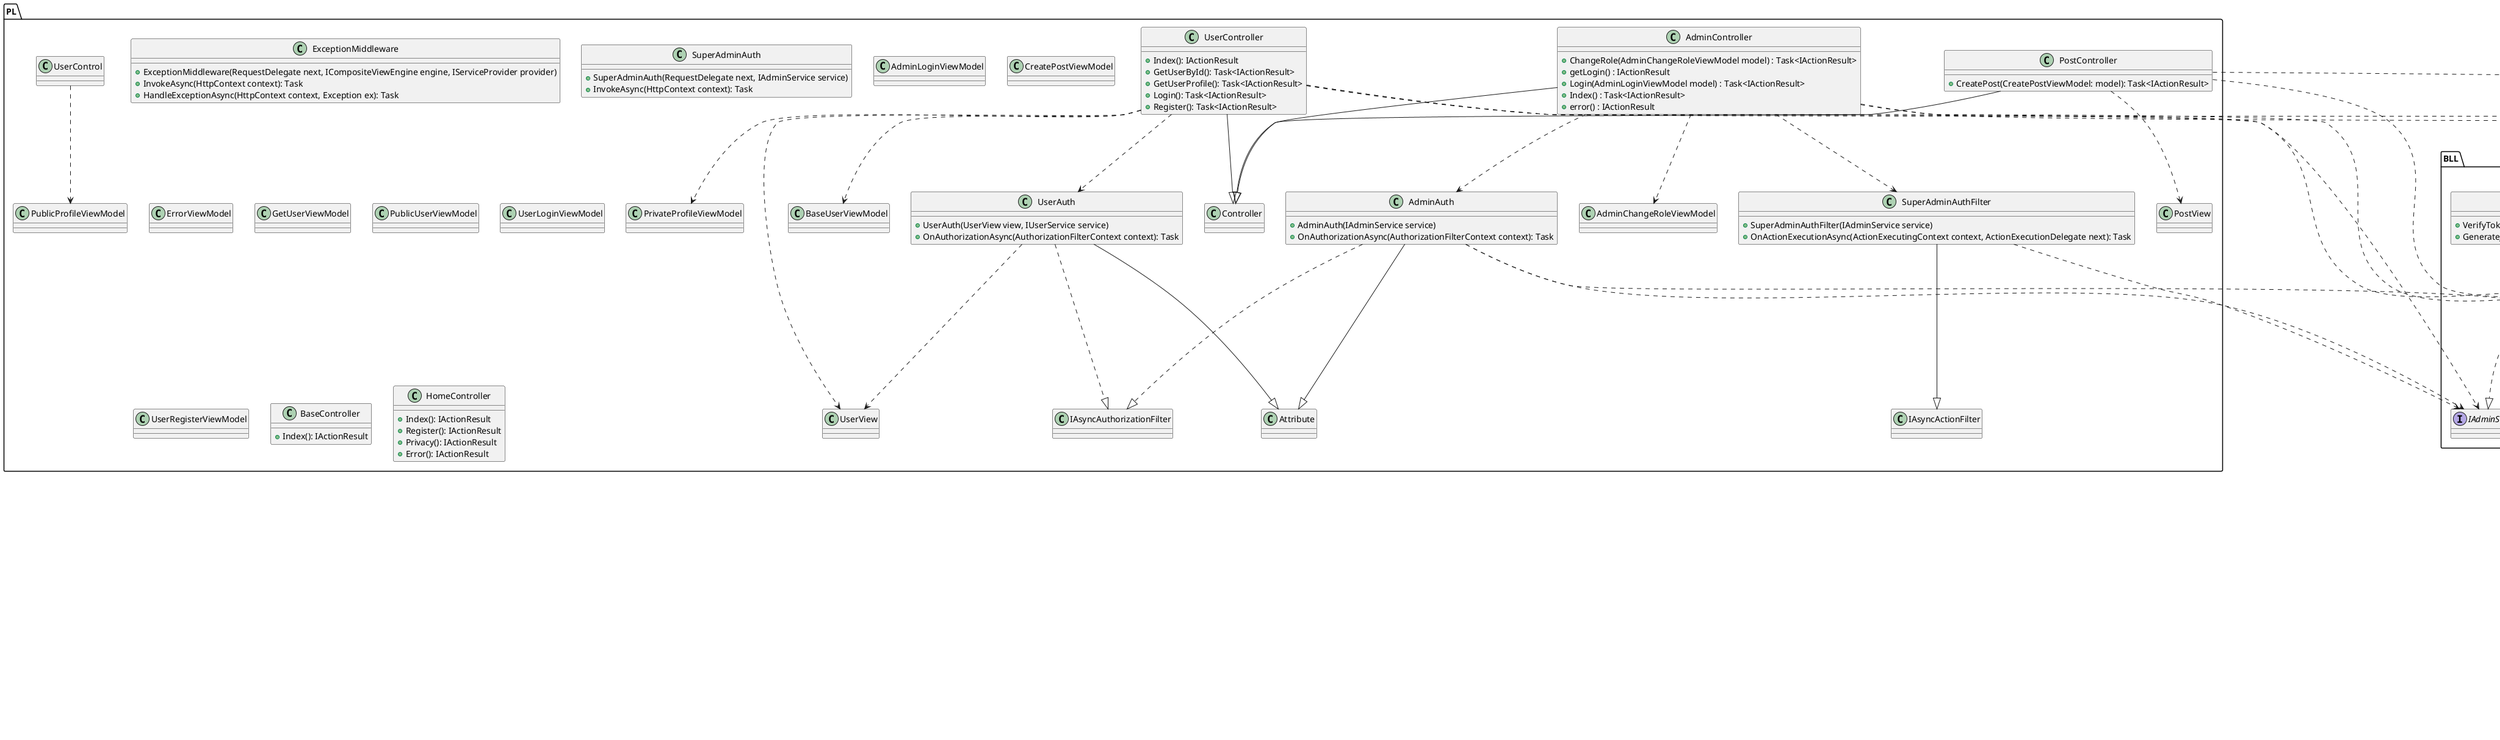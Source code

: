 @startuml

package "core" {
    enum FriendStatus
    enum MediaType
    enum Role

    class Chat {
        - chat_id : Guid
        - user_1_id : Guid
        - user_2_id : Guid
        - created_at : DateTime

        + Chat(chat_id : Guid, user_1_id : Guid, user_2_id : Guid, created_at : DateTime)
        + chat_id : Guid
        + user_1_id : Guid
        + user_2_id : Guid
        + created_at : DateTime
    }

    class Comment {
        - comment_id : Guid
        - post_id : Guid
        - commenter_id : Guid
        - parent_id : Guid
        - content : string
        - created_at : DateTime

        + Comment(comment_id : Guid, post_id : Guid, commenter_id : Guid, parent_id : Guid, content : string, created_at : DateTime)
    }

    class CommentLike {
        - user_id : Guid
        - comment_id : Guid
        - created_at : DateTime

        + CommentLike(user_id : Guid, comment_id : Guid, created_at : DateTime)
        + user_id : Guid
        + comment_id : Guid
        + created_at : DateTime
    }

    class Friend {
        - friendship_id : Guid
        - user_1_id : Guid
        - user_2_id : Guid
        - status : FriendStatus
        - created_at : DateTime

        + Friend(friendship_id : Guid, user_1_id : Guid, user_2_id : Guid, status : FriendStatus, created_at : DateTime)
    }

    class Message {
        - message_id : Guid
        - chat_id : Guid
        - sender_id : Guid
        - content : string
        - send_at : DateTime

        + Message(message_id : Guid, chat_id : Guid, sender_id : Guid, content : string, send_at : DateTime)
    }

    class Post {
        - post_id : Guid
        - user_id : Guid
        - media : List<PostMedia>
        - content : string
        - edited : bool
        - edited_at : DateTime
        - created_at : DateTime
        - like_count : int
        - comment_count : int

        + Post(...)
    }

    class PostLike {
        - user_id : Guid
        - post_id : Guid
        - created_at : DateTime

        + PostLike(user_id : Guid, post_id : Guid, issuer_id : int, created_at : DateTime)
    }

    class PostMedia {
        - post_id : Guid
        - media_id : Guid
        - media_type : MediaType
        - media_source : string

        + PostMedia(post_id : Guid, media_id : Guid, media_type : MediaType, media_source : string)
    }

    class Story {
        - story_id : Guid
        - user_id : Guid
        - media_type : MediaType
        - media_source : string
        - created_at : DateTime
        - expires_at : DateTime

        + Story(story_id : Guid, user_id : Guid, media_type : MediaType, media_source : string, created_at : DateTime, expires_at : DateTime)
    }

    class User {
        - user_id : Guid
        - username : string
        - email : string
        - password : string
        - full_name : string
        - bio : string
        - profile_picture_source : string?
        - location : string
        - website : string
        - is_private : bool
        - created_at : DateTime
        - role : Role

        + User(...)
    }

    Friend ..> FriendStatus

    Post ..> PostMedia

    User ..> Role

    Story ..> MediaType
}

package "DAL" {
    interface IAdminRepo
    interface IBaseUserRepo
    interface IDBRepo
    interface IPostRepo
    interface IUserRepo

    class AdminRepo {
        +GetAllUsersAsync(admin_id: Guid): Task<List<User>?>
    }

    class BaseRepo {
    }

    class BaseUserRepo {
        +ParseRole(string: value): Role
        +ParseStringRole(Role: role): string
    }

    class DBRepo {
        +nonQuery(string: query, Dictionary<string, object>?: parameters): Task<int>
        +scalar(string: query, Dictionary<string, object>?: parameters): Task<object?>
        +reader(string: query, Dictionary<string, object>?: parameters): Task<DataTable>
    }

    class PostRepo {
        +CreatePost(Post: post): Task<int>
        +GetInitPostsById(Guid: user_id): Task<List<Post>>
    }

    class UserRepo {
        +RegisterUser(User: user): Task<Guid>
        +GetUserById(Guid: user_id): Task<User?>
        +GetUserByEmail(string: email): Task<User?>
        +ValidateUserByEmail(string: email):Task<User?>
        +ChangeRole(Guid: user_id, string: role): Task<bool>
        +GetUserEssentials(Guid: user_id): Task<User?>
        +GetUserIdByUsername(string: username): Task<Guid?>
        +GetUserByUsername(string: username):Task<User?>
        +GetUserProfileById(Guid: user_id): Task<User?>
    }


    class AdminQuery {
        +get_admin_login(): string
        +get_all_users(): string
    }

    class CommentQuery {
        +get_init_comments_by_post_id(): string
        +add_comment(): string
        +add_comment(): string
        +add_comment_like(): string
        +delete_comment_like(): string
        +delete_comment_by_id(): string

    }

    class PostQuery {
        +get_post_by_id(): string
        +add_post(): string
        +add_post_like(): string
        +add_post_media(): string
        +delete_post_like(): string
        +get_first_10_posts_by_user_id(): string
    }

    class UserQuery {
        +add_user(): string
        +get_user_by_id(): string
        +get_user_profile_by_id(): string
        +get_user_essentials_by_id(): string
        +get_user_by_username(): string
        +get_user_by_email(): string
        +check_user_by_username(): string
        +get_user_by_email_and_password(): string
        +get_last_insert_id(): string
        +delete_user(): string
        +get_last_id(): string
        +get_users(): string
        +get_role_by_id(): string
        +get_standard_users(): string
        +update_user_role(): string
    }

    class userMapper

    class EssentialsUserDTO
    class MediaJsonDTO
    class ProfileUserDTO
    class PublicUserDTO
    class UserDTO

    AdminRepo --|> BaseUserRepo
    AdminRepo ..|> IAdminRepo
    AdminRepo ..> IDBRepo
    AdminRepo ..> AdminQuery
    AdminRepo ..> UserQuery
    AdminRepo ..> UserMapper
    AdminRepo ..> UserDTO
    AdminRepo ..> core.User

    BaseRepo ..> IDBRepo

    BaseUserRepo --|> BaseRepo
    BaseUserRepo ..> core.Role

    DBRepo ..|> IDBRepo

    PostRepo --|> BaseRepo
    PostRepo ..|> IPostRepo
    PostRepo ..> IDBRepo
    PostRepo ..> PostQuery
    PostRepo ..> MediaJsonDTO
    PostRepo ..> core.Role
    PostRepo ..> core.Post

    UserRepo --|> BaseUserRepo
    UserRepo ..|> IUserRepo
    UserRepo ..> UserQuery
    UserRepo ..> UserMapper
    UserRepo ..> EssentialsUserDTO
    UserRepo ..> PublicUserDTO
    UserRepo ..> UserDTO
    UserRepo ..> core.User

    UserMapper ..> EssentialsUserDTO
    UserMapper ..> PublicUserDTO
    UserMapper ..> UserDTO
    UserMapper ..> core.Mapper
    UserMapper ..> core.User

}

package "BLL" {
    interface IAdminService
    interface IAuthService
    interface IFileService
    interface IHashService
    interface IPostService
    interface IUserService

    class AdminService {
        +ValidateLogin(email: string, password: string): Task<string?>
        +AuthAdmin(string: token) : VerifyTokenRes
        +AuthSuperAdmin(string: token): Task<VerifySuperAdminDTO>
        +GetUsersAsync(string: admin_id) : Task<List<User>?>
        +ChangeRole(string: user_id, string: role) Task<string>
    }
    class AuthService {
        +VerifyTokenAsync(token: string, isAdmin: bool): VerifyTokenRes
        +GenerateJwtToken(string: user_id, bool: isAdmin): string
    }
    class FileService {
        +Upload(post_id: Guid, file: IFormFile): Task<PostMedia>
    }
    class HashService {
        +hash(pass: string): string
    }
    class PostService {
        +CreatePost(post: Post, files: List<IFormFile>?): Task<int?>
    }
    class UserService {
        +ValidateUser(email: string, password: string): Task<string>
        +RegisterUser(user: User): Task<Guid?>
        +GetUserById(Guid: user_id): Task<User?>
        +FetchUserProfile(string username): Task<UserProfileDto?>
        AuthUser(string token): VerifyTokenRes
    }

    class UserProfileDto {
    }

     class VerifySuperAdminDTO
    {
    }

    class VerifyTokenRes
    {
    }

    AdminService ..|> IAdminService
    AdminService ..> DAL.IUserRepo
    AdminService ..> DAL.IAdminRepo
    AdminService ..> IHashService
    AdminService ..> IAuthService
    AdminService ..> VerifySuperAdminDTO
    AdminService ..> core.User
    AdminService ..> core.Role

    AuthService ..|> IAuthService
    AuthService ..> IConfiguration
    AuthService ..> VerifyTokenRes

    FileService ..|> IFileService
    FileService ..> core.PostMedia

    HashService ..|> IHashService

    PostService ..|> IPostService
    PostService ..> DAL.IPostRepo
    PostService ..> IFileService
    PostService ..> core.Post
    PostService ..> core.PostMedia

    UserService ..|> IUserService
    UserService ..> DAL.IUserRepo
    UserService ..> DAL.IPostRepo
    UserService ..> IHashService
    UserService ..> IAuthService
    UserService ..> UserProfileDto
    UserService ..> VerifyTokenRes
    UserService ..> core.User
    UserService ..> core.Post

}


package "PL" {
    class AdminAuth {
        + AdminAuth(IAdminService service)
        + OnAuthorizationAsync(AuthorizationFilterContext context): Task
    }

    class ExceptionMiddleware {
        + ExceptionMiddleware(RequestDelegate next, ICompositeViewEngine engine, IServiceProvider provider)
        + InvokeAsync(HttpContext context): Task
        + HandleExceptionAsync(HttpContext context, Exception ex): Task
    }

    class SuperAdminAuth {
        + SuperAdminAuth(RequestDelegate next, IAdminService service)
        + InvokeAsync(HttpContext context): Task
    }

    class SuperAdminAuthFilter {
        + SuperAdminAuthFilter(IAdminService service)
        + OnActionExecutionAsync(ActionExecutingContext context, ActionExecutionDelegate next): Task
    }

    class UserAuth {
        + UserAuth(UserView view, IUserService service)
        + OnAuthorizationAsync(AuthorizationFilterContext context): Task
    }

    class AdminChangeRoleViewModel
    class AdminLoginViewModel
    class BaseUserViewModel
    class CreatePostViewModel
    class ErrorViewModel
    class GetUserViewModel
    class PrivateProfileViewModel
    class PublicProfileViewModel
    class PublicUserViewModel
    class UserLoginViewModel
    class UserRegisterViewModel

    class AdminController {
        +ChangeRole(AdminChangeRoleViewModel model) : Task<IActionResult>
        +getLogin() : IActionResult
        +Login(AdminLoginViewModel model) : Task<IActionResult>
        +Index() : Task<IActionResult>
        +error() : IActionResult
    }

    class BaseController {
        +Index(): IActionResult
    }

    class HomeController {
        +Index(): IActionResult
        +Register(): IActionResult
        +Privacy(): IActionResult
        +Error(): IActionResult
    }

    class PostController {
        +CreatePost(CreatePostViewModel: model): Task<IActionResult>
    }


    class UserController {
        +Index(): IActionResult
        +GetUserById(): Task<IActionResult>
        +GetUserProfile(): Task<IActionResult>
        +Login(): Task<IActionResult>
        +Register(): Task<IActionResult>
    }

    AdminController --|> Controller
    AdminController ..> BLL.IAdminService
    AdminController ..> SuperAdminAuthFilter
    AdminController ..> AdminAuth
    AdminController ..> AdminChangeRoleViewModel
    AdminController ..> core.User

    PostController --|> Controller
    PostController ..> BLL.IPostService
    PostController ..> PostView
    PostController ..> core.Post

    UserController --|> Controller
    UserController ..> UserView
    UserController ..> BLL.IUserService
    UserController ..> core.User
    UserController ..> BaseUserViewModel
    UserController ..> UserAuth
    UserController ..> UserProfileDto
    UserController ..> PrivateProfileViewModel
    UserControl ..> PublicProfileViewModel

    AdminAuth --|> Attribute
    AdminAuth ..|> IAsyncAuthorizationFilter
    AdminAuth ..> BLL.IAdminService
    AdminAuth ..> BLL.VerifyTokenRes

    SuperAdminAuthFilter --|> IAsyncActionFilter
    SuperAdminAuthFilter ..> BLL.IAdminService

    UserAuth --|> Attribute
    UserAuth ..|> IAsyncAuthorizationFilter
    UserAuth ..> UserView

}


@enduml